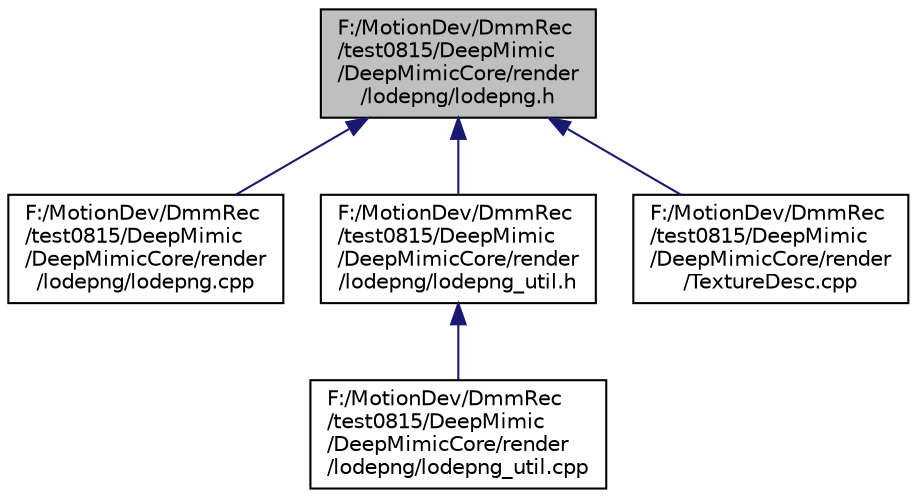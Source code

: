 digraph "F:/MotionDev/DmmRec/test0815/DeepMimic/DeepMimicCore/render/lodepng/lodepng.h"
{
 // LATEX_PDF_SIZE
  edge [fontname="Helvetica",fontsize="10",labelfontname="Helvetica",labelfontsize="10"];
  node [fontname="Helvetica",fontsize="10",shape=record];
  Node1 [label="F:/MotionDev/DmmRec\l/test0815/DeepMimic\l/DeepMimicCore/render\l/lodepng/lodepng.h",height=0.2,width=0.4,color="black", fillcolor="grey75", style="filled", fontcolor="black",tooltip=" "];
  Node1 -> Node2 [dir="back",color="midnightblue",fontsize="10",style="solid",fontname="Helvetica"];
  Node2 [label="F:/MotionDev/DmmRec\l/test0815/DeepMimic\l/DeepMimicCore/render\l/lodepng/lodepng.cpp",height=0.2,width=0.4,color="black", fillcolor="white", style="filled",URL="$lodepng_8cpp.html",tooltip=" "];
  Node1 -> Node3 [dir="back",color="midnightblue",fontsize="10",style="solid",fontname="Helvetica"];
  Node3 [label="F:/MotionDev/DmmRec\l/test0815/DeepMimic\l/DeepMimicCore/render\l/lodepng/lodepng_util.h",height=0.2,width=0.4,color="black", fillcolor="white", style="filled",URL="$lodepng__util_8h.html",tooltip=" "];
  Node3 -> Node4 [dir="back",color="midnightblue",fontsize="10",style="solid",fontname="Helvetica"];
  Node4 [label="F:/MotionDev/DmmRec\l/test0815/DeepMimic\l/DeepMimicCore/render\l/lodepng/lodepng_util.cpp",height=0.2,width=0.4,color="black", fillcolor="white", style="filled",URL="$lodepng__util_8cpp.html",tooltip=" "];
  Node1 -> Node5 [dir="back",color="midnightblue",fontsize="10",style="solid",fontname="Helvetica"];
  Node5 [label="F:/MotionDev/DmmRec\l/test0815/DeepMimic\l/DeepMimicCore/render\l/TextureDesc.cpp",height=0.2,width=0.4,color="black", fillcolor="white", style="filled",URL="$_texture_desc_8cpp.html",tooltip=" "];
}
